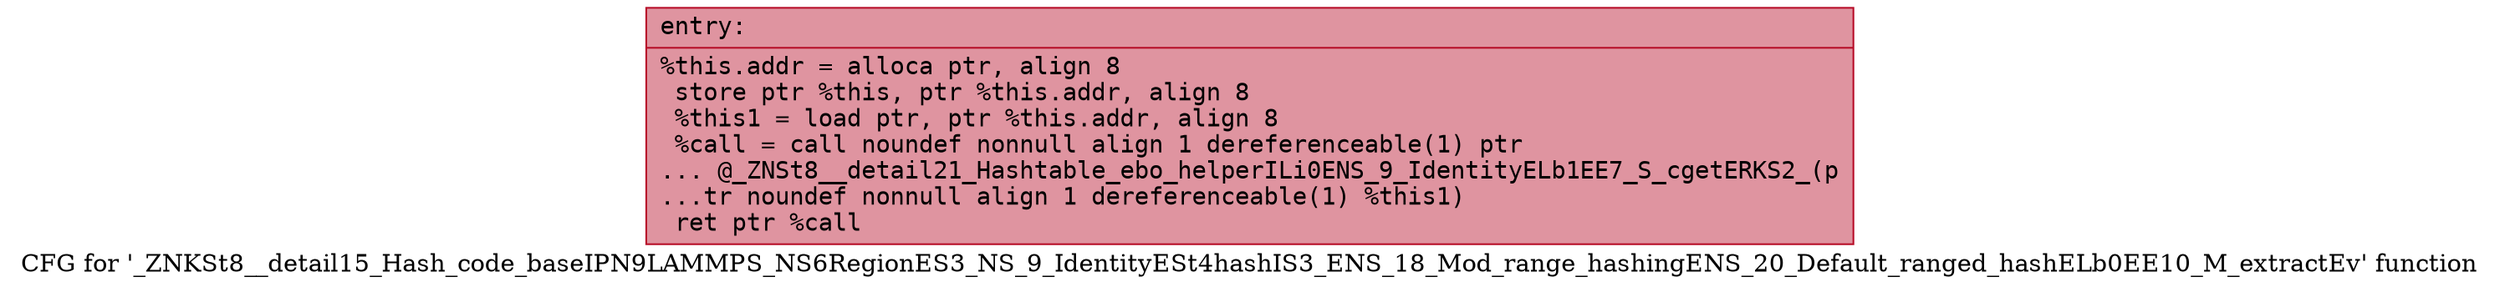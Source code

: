 digraph "CFG for '_ZNKSt8__detail15_Hash_code_baseIPN9LAMMPS_NS6RegionES3_NS_9_IdentityESt4hashIS3_ENS_18_Mod_range_hashingENS_20_Default_ranged_hashELb0EE10_M_extractEv' function" {
	label="CFG for '_ZNKSt8__detail15_Hash_code_baseIPN9LAMMPS_NS6RegionES3_NS_9_IdentityESt4hashIS3_ENS_18_Mod_range_hashingENS_20_Default_ranged_hashELb0EE10_M_extractEv' function";

	Node0x561837f49710 [shape=record,color="#b70d28ff", style=filled, fillcolor="#b70d2870" fontname="Courier",label="{entry:\l|  %this.addr = alloca ptr, align 8\l  store ptr %this, ptr %this.addr, align 8\l  %this1 = load ptr, ptr %this.addr, align 8\l  %call = call noundef nonnull align 1 dereferenceable(1) ptr\l... @_ZNSt8__detail21_Hashtable_ebo_helperILi0ENS_9_IdentityELb1EE7_S_cgetERKS2_(p\l...tr noundef nonnull align 1 dereferenceable(1) %this1)\l  ret ptr %call\l}"];
}
